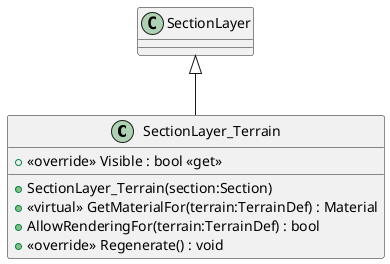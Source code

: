 @startuml
class SectionLayer_Terrain {
    + <<override>> Visible : bool <<get>>
    + SectionLayer_Terrain(section:Section)
    + <<virtual>> GetMaterialFor(terrain:TerrainDef) : Material
    + AllowRenderingFor(terrain:TerrainDef) : bool
    + <<override>> Regenerate() : void
}
SectionLayer <|-- SectionLayer_Terrain
@enduml
